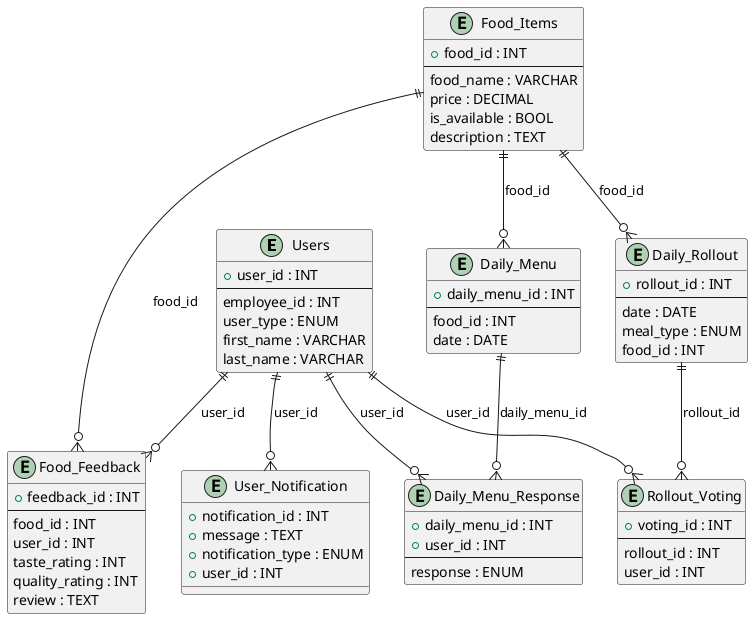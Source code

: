 @startuml
entity "Users" {
    + user_id : INT
    --
    employee_id : INT
    user_type : ENUM
    first_name : VARCHAR
    last_name : VARCHAR
}

entity "Food_Items" {
    + food_id : INT
    --
    food_name : VARCHAR
    price : DECIMAL
    is_available : BOOL
    description : TEXT
}

entity "Food_Feedback" {
    + feedback_id : INT
    --
    food_id : INT
    user_id : INT
    taste_rating : INT
    quality_rating : INT
    review : TEXT
}

entity "Daily_Rollout" {
    + rollout_id : INT
    --
    date : DATE
    meal_type : ENUM
    food_id : INT
}

entity "Rollout_Voting" {
    + voting_id : INT
    --
    rollout_id : INT
    user_id : INT
}

entity "Daily_Menu" {
    + daily_menu_id : INT
    --
    food_id : INT
    date : DATE
}

entity "Daily_Menu_Response" {
    + daily_menu_id : INT
    + user_id : INT
    --
    response : ENUM
}

entity "User_Notification" {
    + notification_id : INT
    + message : TEXT
    + notification_type : ENUM
    + user_id : INT
}

Users ||--o{ Food_Feedback : "user_id"
Food_Items ||--o{ Food_Feedback : "food_id"

Food_Items ||--o{ Daily_Rollout : "food_id"

Daily_Rollout ||--o{ Rollout_Voting : "rollout_id"
Users ||--o{ Rollout_Voting : "user_id"

Food_Items ||--o{ Daily_Menu : "food_id"

Daily_Menu ||--o{ Daily_Menu_Response : "daily_menu_id"
Users ||--o{ Daily_Menu_Response : "user_id"

Users ||--o{ User_Notification : "user_id"
@enduml
